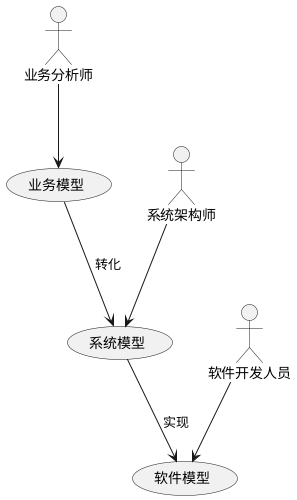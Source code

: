 @startuml
:业务分析师: as BA
:系统架构师: as SA
:软件开发人员: as SD

BA --> (业务模型)
SA --> (系统模型)
SD --> (软件模型)

(业务模型) --> (系统模型): 转化
(系统模型) --> (软件模型): 实现
@enduml
@startuml
start
:理解业务需求;
:创建业务模型;
if (完成?) then (是)
    :分析技术需求;
    :创建系统模型;
    if (完成?) then (是)
        :设计软件;
        :创建软件模型;
        stop
    else (否)
        :修改系统模型;
    endif
else (否)
    :修改业务模型;
endif
@enduml
@startuml
[*] --> 业务分析
业务分析 --> 系统设计: 确定需求
系统设计 --> 软件开发: 设计完成
软件开发 --> 测试: 开发完成
测试 --> 部署: 测试通过
部署 --> [*]
@enduml
@startuml
class 业务模型 {
    +业务流程
    +业务规则
}

class 系统模型 {
    +技术需求
    +架构设计
}

class 软件模型 {
    +功能实现
    +性能优化
}

业务模型 "1" -- "1" 系统模型 : 转化
系统模型 "1" -- "1" 软件模型 : 实现
@enduml
